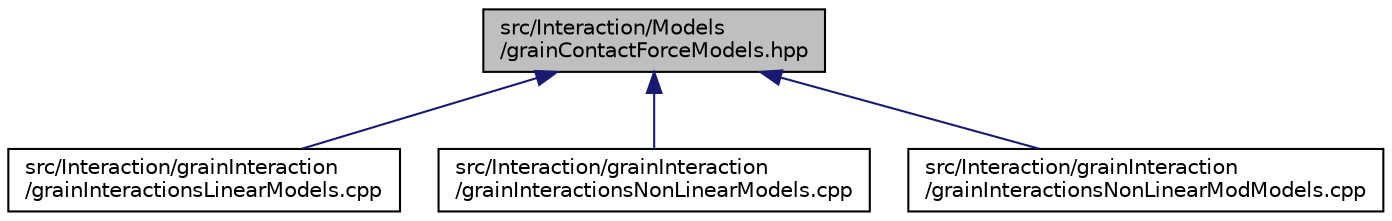 digraph "src/Interaction/Models/grainContactForceModels.hpp"
{
 // LATEX_PDF_SIZE
  edge [fontname="Helvetica",fontsize="10",labelfontname="Helvetica",labelfontsize="10"];
  node [fontname="Helvetica",fontsize="10",shape=record];
  Node1 [label="src/Interaction/Models\l/grainContactForceModels.hpp",height=0.2,width=0.4,color="black", fillcolor="grey75", style="filled", fontcolor="black",tooltip=" "];
  Node1 -> Node2 [dir="back",color="midnightblue",fontsize="10",style="solid",fontname="Helvetica"];
  Node2 [label="src/Interaction/grainInteraction\l/grainInteractionsLinearModels.cpp",height=0.2,width=0.4,color="black", fillcolor="white", style="filled",URL="$grainInteractionsLinearModels_8cpp.html",tooltip=" "];
  Node1 -> Node3 [dir="back",color="midnightblue",fontsize="10",style="solid",fontname="Helvetica"];
  Node3 [label="src/Interaction/grainInteraction\l/grainInteractionsNonLinearModels.cpp",height=0.2,width=0.4,color="black", fillcolor="white", style="filled",URL="$grainInteractionsNonLinearModels_8cpp.html",tooltip=" "];
  Node1 -> Node4 [dir="back",color="midnightblue",fontsize="10",style="solid",fontname="Helvetica"];
  Node4 [label="src/Interaction/grainInteraction\l/grainInteractionsNonLinearModModels.cpp",height=0.2,width=0.4,color="black", fillcolor="white", style="filled",URL="$grainInteractionsNonLinearModModels_8cpp.html",tooltip=" "];
}
